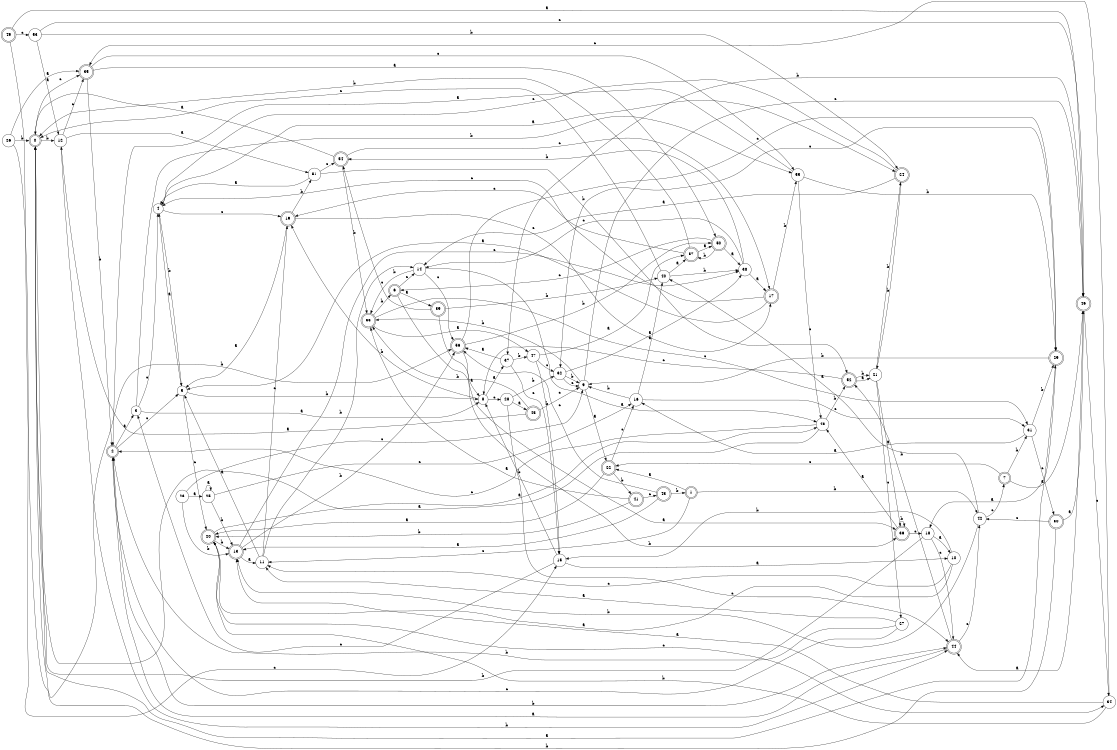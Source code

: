 digraph n47_7 {
__start0 [label="" shape="none"];

rankdir=LR;
size="8,5";

s0 [style="rounded,filled", color="black", fillcolor="white" shape="doublecircle", label="0"];
s1 [style="rounded,filled", color="black", fillcolor="white" shape="doublecircle", label="1"];
s2 [style="rounded,filled", color="black", fillcolor="white" shape="doublecircle", label="2"];
s3 [style="filled", color="black", fillcolor="white" shape="circle", label="3"];
s4 [style="filled", color="black", fillcolor="white" shape="circle", label="4"];
s5 [style="filled", color="black", fillcolor="white" shape="circle", label="5"];
s6 [style="rounded,filled", color="black", fillcolor="white" shape="doublecircle", label="6"];
s7 [style="rounded,filled", color="black", fillcolor="white" shape="doublecircle", label="7"];
s8 [style="filled", color="black", fillcolor="white" shape="circle", label="8"];
s9 [style="filled", color="black", fillcolor="white" shape="circle", label="9"];
s10 [style="filled", color="black", fillcolor="white" shape="circle", label="10"];
s11 [style="filled", color="black", fillcolor="white" shape="circle", label="11"];
s12 [style="filled", color="black", fillcolor="white" shape="circle", label="12"];
s13 [style="rounded,filled", color="black", fillcolor="white" shape="doublecircle", label="13"];
s14 [style="filled", color="black", fillcolor="white" shape="circle", label="14"];
s15 [style="filled", color="black", fillcolor="white" shape="circle", label="15"];
s16 [style="filled", color="black", fillcolor="white" shape="circle", label="16"];
s17 [style="rounded,filled", color="black", fillcolor="white" shape="doublecircle", label="17"];
s18 [style="filled", color="black", fillcolor="white" shape="circle", label="18"];
s19 [style="rounded,filled", color="black", fillcolor="white" shape="doublecircle", label="19"];
s20 [style="rounded,filled", color="black", fillcolor="white" shape="doublecircle", label="20"];
s21 [style="filled", color="black", fillcolor="white" shape="circle", label="21"];
s22 [style="rounded,filled", color="black", fillcolor="white" shape="doublecircle", label="22"];
s23 [style="filled", color="black", fillcolor="white" shape="circle", label="23"];
s24 [style="rounded,filled", color="black", fillcolor="white" shape="doublecircle", label="24"];
s25 [style="filled", color="black", fillcolor="white" shape="circle", label="25"];
s26 [style="filled", color="black", fillcolor="white" shape="circle", label="26"];
s27 [style="filled", color="black", fillcolor="white" shape="circle", label="27"];
s28 [style="filled", color="black", fillcolor="white" shape="circle", label="28"];
s29 [style="rounded,filled", color="black", fillcolor="white" shape="doublecircle", label="29"];
s30 [style="rounded,filled", color="black", fillcolor="white" shape="doublecircle", label="30"];
s31 [style="filled", color="black", fillcolor="white" shape="circle", label="31"];
s32 [style="filled", color="black", fillcolor="white" shape="circle", label="32"];
s33 [style="rounded,filled", color="black", fillcolor="white" shape="doublecircle", label="33"];
s34 [style="filled", color="black", fillcolor="white" shape="circle", label="34"];
s35 [style="rounded,filled", color="black", fillcolor="white" shape="doublecircle", label="35"];
s36 [style="rounded,filled", color="black", fillcolor="white" shape="doublecircle", label="36"];
s37 [style="filled", color="black", fillcolor="white" shape="circle", label="37"];
s38 [style="filled", color="black", fillcolor="white" shape="circle", label="38"];
s39 [style="rounded,filled", color="black", fillcolor="white" shape="doublecircle", label="39"];
s40 [style="filled", color="black", fillcolor="white" shape="circle", label="40"];
s41 [style="rounded,filled", color="black", fillcolor="white" shape="doublecircle", label="41"];
s42 [style="filled", color="black", fillcolor="white" shape="circle", label="42"];
s43 [style="rounded,filled", color="black", fillcolor="white" shape="doublecircle", label="43"];
s44 [style="rounded,filled", color="black", fillcolor="white" shape="doublecircle", label="44"];
s45 [style="rounded,filled", color="black", fillcolor="white" shape="doublecircle", label="45"];
s46 [style="rounded,filled", color="black", fillcolor="white" shape="doublecircle", label="46"];
s47 [style="filled", color="black", fillcolor="white" shape="circle", label="47"];
s48 [style="filled", color="black", fillcolor="white" shape="circle", label="48"];
s49 [style="rounded,filled", color="black", fillcolor="white" shape="doublecircle", label="49"];
s50 [style="rounded,filled", color="black", fillcolor="white" shape="doublecircle", label="50"];
s51 [style="filled", color="black", fillcolor="white" shape="circle", label="51"];
s52 [style="rounded,filled", color="black", fillcolor="white" shape="doublecircle", label="52"];
s53 [style="filled", color="black", fillcolor="white" shape="circle", label="53"];
s54 [style="rounded,filled", color="black", fillcolor="white" shape="doublecircle", label="54"];
s55 [style="filled", color="black", fillcolor="white" shape="circle", label="55"];
s56 [style="rounded,filled", color="black", fillcolor="white" shape="doublecircle", label="56"];
s57 [style="rounded,filled", color="black", fillcolor="white" shape="doublecircle", label="57"];
s0 -> s29 [label="a"];
s0 -> s12 [label="b"];
s0 -> s35 [label="c"];
s1 -> s22 [label="a"];
s1 -> s42 [label="b"];
s1 -> s11 [label="c"];
s2 -> s3 [label="a"];
s2 -> s44 [label="b"];
s2 -> s5 [label="c"];
s3 -> s8 [label="a"];
s3 -> s55 [label="b"];
s3 -> s4 [label="c"];
s4 -> s24 [label="a"];
s4 -> s5 [label="b"];
s4 -> s19 [label="c"];
s5 -> s4 [label="a"];
s5 -> s8 [label="b"];
s5 -> s20 [label="c"];
s6 -> s39 [label="a"];
s6 -> s36 [label="b"];
s6 -> s14 [label="c"];
s7 -> s46 [label="a"];
s7 -> s31 [label="b"];
s7 -> s22 [label="c"];
s8 -> s37 [label="a"];
s8 -> s19 [label="b"];
s8 -> s28 [label="c"];
s9 -> s22 [label="a"];
s9 -> s33 [label="b"];
s9 -> s46 [label="c"];
s10 -> s20 [label="a"];
s10 -> s15 [label="b"];
s10 -> s11 [label="c"];
s11 -> s5 [label="a"];
s11 -> s14 [label="b"];
s11 -> s19 [label="c"];
s12 -> s51 [label="a"];
s12 -> s44 [label="b"];
s12 -> s35 [label="c"];
s13 -> s11 [label="a"];
s13 -> s56 [label="b"];
s13 -> s38 [label="c"];
s14 -> s48 [label="a"];
s14 -> s33 [label="b"];
s14 -> s56 [label="c"];
s15 -> s10 [label="a"];
s15 -> s8 [label="b"];
s15 -> s3 [label="c"];
s16 -> s40 [label="a"];
s16 -> s9 [label="b"];
s16 -> s31 [label="c"];
s17 -> s5 [label="a"];
s17 -> s55 [label="b"];
s17 -> s4 [label="c"];
s18 -> s10 [label="a"];
s18 -> s0 [label="b"];
s18 -> s44 [label="c"];
s19 -> s5 [label="a"];
s19 -> s51 [label="b"];
s19 -> s17 [label="c"];
s20 -> s48 [label="a"];
s20 -> s13 [label="b"];
s20 -> s34 [label="c"];
s21 -> s36 [label="a"];
s21 -> s24 [label="b"];
s21 -> s27 [label="c"];
s22 -> s20 [label="a"];
s22 -> s41 [label="b"];
s22 -> s16 [label="c"];
s23 -> s25 [label="a"];
s23 -> s13 [label="b"];
s23 -> s9 [label="c"];
s24 -> s14 [label="a"];
s24 -> s21 [label="b"];
s24 -> s4 [label="c"];
s25 -> s25 [label="a"];
s25 -> s13 [label="b"];
s25 -> s16 [label="c"];
s26 -> s35 [label="a"];
s26 -> s0 [label="b"];
s26 -> s15 [label="c"];
s27 -> s11 [label="a"];
s27 -> s2 [label="b"];
s27 -> s2 [label="c"];
s28 -> s45 [label="a"];
s28 -> s32 [label="b"];
s28 -> s44 [label="c"];
s29 -> s18 [label="a"];
s29 -> s9 [label="b"];
s29 -> s32 [label="c"];
s30 -> s46 [label="a"];
s30 -> s0 [label="b"];
s30 -> s42 [label="c"];
s31 -> s16 [label="a"];
s31 -> s29 [label="b"];
s31 -> s30 [label="c"];
s32 -> s38 [label="a"];
s32 -> s9 [label="b"];
s32 -> s9 [label="c"];
s33 -> s47 [label="a"];
s33 -> s6 [label="b"];
s33 -> s31 [label="c"];
s34 -> s13 [label="a"];
s34 -> s20 [label="b"];
s34 -> s35 [label="c"];
s35 -> s50 [label="a"];
s35 -> s2 [label="b"];
s35 -> s55 [label="c"];
s36 -> s48 [label="a"];
s36 -> s36 [label="b"];
s36 -> s18 [label="c"];
s37 -> s56 [label="a"];
s37 -> s47 [label="b"];
s37 -> s15 [label="c"];
s38 -> s17 [label="a"];
s38 -> s54 [label="b"];
s38 -> s14 [label="c"];
s39 -> s36 [label="a"];
s39 -> s40 [label="b"];
s39 -> s54 [label="c"];
s40 -> s57 [label="a"];
s40 -> s38 [label="b"];
s40 -> s0 [label="c"];
s41 -> s33 [label="a"];
s41 -> s20 [label="b"];
s41 -> s43 [label="c"];
s42 -> s40 [label="a"];
s42 -> s13 [label="b"];
s42 -> s7 [label="c"];
s43 -> s13 [label="a"];
s43 -> s1 [label="b"];
s43 -> s56 [label="c"];
s44 -> s2 [label="a"];
s44 -> s52 [label="b"];
s44 -> s42 [label="c"];
s45 -> s12 [label="a"];
s45 -> s33 [label="b"];
s45 -> s9 [label="c"];
s46 -> s44 [label="a"];
s46 -> s37 [label="b"];
s46 -> s34 [label="c"];
s47 -> s57 [label="a"];
s47 -> s15 [label="b"];
s47 -> s32 [label="c"];
s48 -> s0 [label="a"];
s48 -> s52 [label="b"];
s48 -> s2 [label="c"];
s49 -> s46 [label="a"];
s49 -> s56 [label="b"];
s49 -> s53 [label="c"];
s50 -> s38 [label="a"];
s50 -> s57 [label="b"];
s50 -> s6 [label="c"];
s51 -> s4 [label="a"];
s51 -> s52 [label="b"];
s51 -> s54 [label="c"];
s52 -> s21 [label="a"];
s52 -> s21 [label="b"];
s52 -> s8 [label="c"];
s53 -> s12 [label="a"];
s53 -> s24 [label="b"];
s53 -> s46 [label="c"];
s54 -> s0 [label="a"];
s54 -> s33 [label="b"];
s54 -> s17 [label="c"];
s55 -> s2 [label="a"];
s55 -> s29 [label="b"];
s55 -> s48 [label="c"];
s56 -> s8 [label="a"];
s56 -> s50 [label="b"];
s56 -> s29 [label="c"];
s57 -> s50 [label="a"];
s57 -> s0 [label="b"];
s57 -> s19 [label="c"];

}